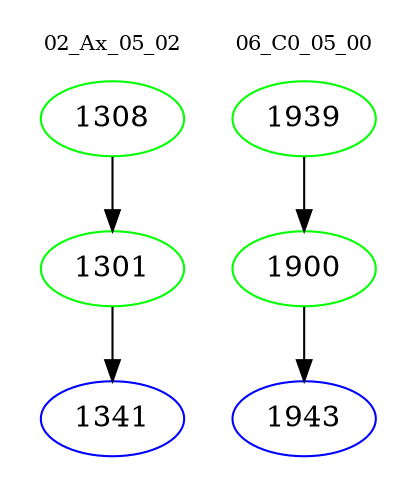 digraph{
subgraph cluster_0 {
color = white
label = "02_Ax_05_02";
fontsize=10;
T0_1308 [label="1308", color="green"]
T0_1308 -> T0_1301 [color="black"]
T0_1301 [label="1301", color="green"]
T0_1301 -> T0_1341 [color="black"]
T0_1341 [label="1341", color="blue"]
}
subgraph cluster_1 {
color = white
label = "06_C0_05_00";
fontsize=10;
T1_1939 [label="1939", color="green"]
T1_1939 -> T1_1900 [color="black"]
T1_1900 [label="1900", color="green"]
T1_1900 -> T1_1943 [color="black"]
T1_1943 [label="1943", color="blue"]
}
}
